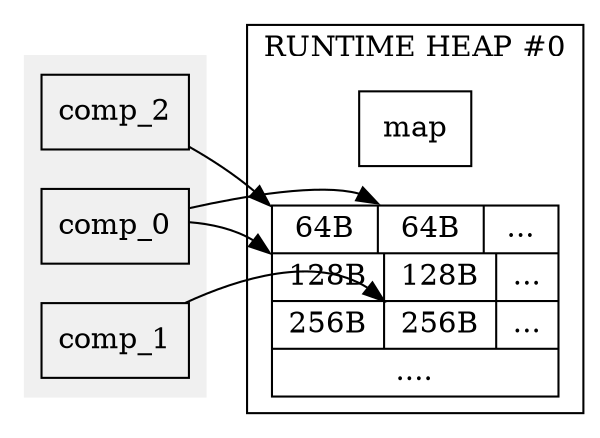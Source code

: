 digraph runtime_zone {
   compound = true;
   node [shape = record];
   rankdir = LR;
   size=4;

   subgraph cluster_rt_0 {
      label = "RUNTIME HEAP #0";

      map0 [label = "map"];

      rt0 [label = "{<1>64B|<2>64B|...}
                  |{<10>128B|<11>128B|...}
                  |{<20>256B|<22>256B|...}
                  |{....}"];
   }

   subgraph cluster_core_0 {
      style = filled;
      color = "#f0f0f0";
      label = "";

      comp_0;
      comp_1;
      comp_2;
   }

   comp_0 -> rt0:2:nw;
   comp_0 -> rt0:10:nw;
   comp_1 -> rt0:22:nw;
   comp_2 -> rt0:1:nw;

}
